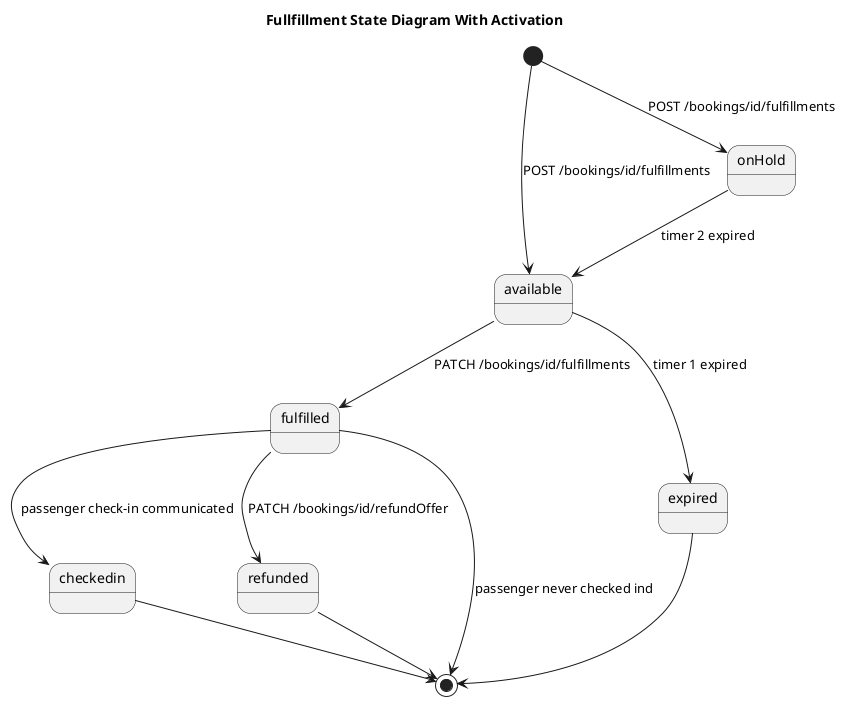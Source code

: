 @startuml
title "Fullfillment State Diagram With Activation"
[*] --> available: POST /bookings/id/fulfillments
[*] --> onHold: POST /bookings/id/fulfillments
available --> fulfilled: PATCH /bookings/id/fulfillments
available --> expired: timer 1 expired
onHold --> available: timer 2 expired
fulfilled --> checkedin: passenger check-in communicated 
fulfilled --> refunded: PATCH /bookings/id/refundOffer
checkedin --> [*]
fulfilled --> [*]: passenger never checked ind
refunded --> [*]
expired --> [*]
@enduml

